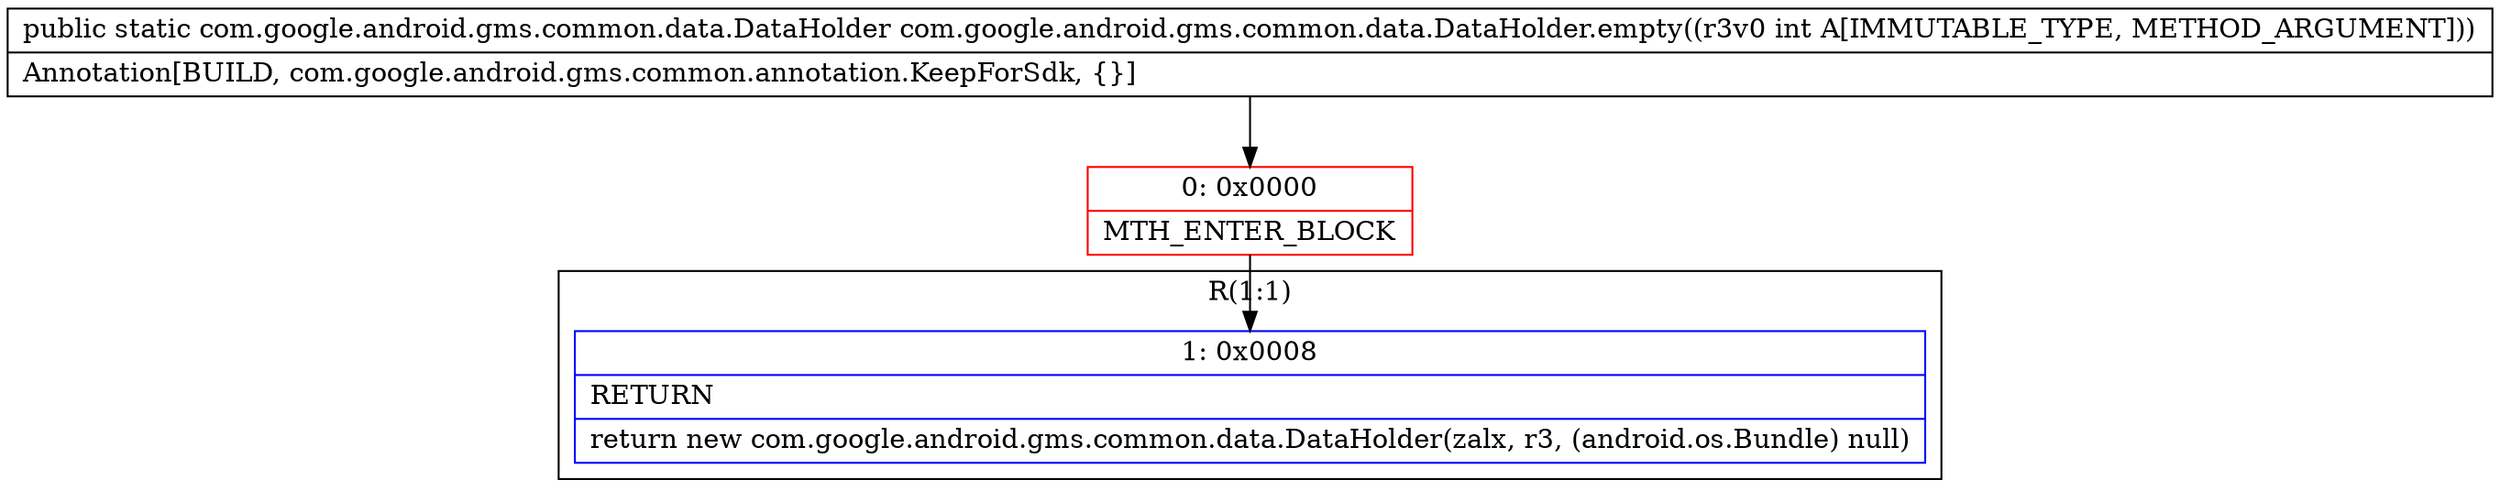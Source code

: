 digraph "CFG forcom.google.android.gms.common.data.DataHolder.empty(I)Lcom\/google\/android\/gms\/common\/data\/DataHolder;" {
subgraph cluster_Region_853120414 {
label = "R(1:1)";
node [shape=record,color=blue];
Node_1 [shape=record,label="{1\:\ 0x0008|RETURN\l|return new com.google.android.gms.common.data.DataHolder(zalx, r3, (android.os.Bundle) null)\l}"];
}
Node_0 [shape=record,color=red,label="{0\:\ 0x0000|MTH_ENTER_BLOCK\l}"];
MethodNode[shape=record,label="{public static com.google.android.gms.common.data.DataHolder com.google.android.gms.common.data.DataHolder.empty((r3v0 int A[IMMUTABLE_TYPE, METHOD_ARGUMENT]))  | Annotation[BUILD, com.google.android.gms.common.annotation.KeepForSdk, \{\}]\l}"];
MethodNode -> Node_0;
Node_0 -> Node_1;
}


